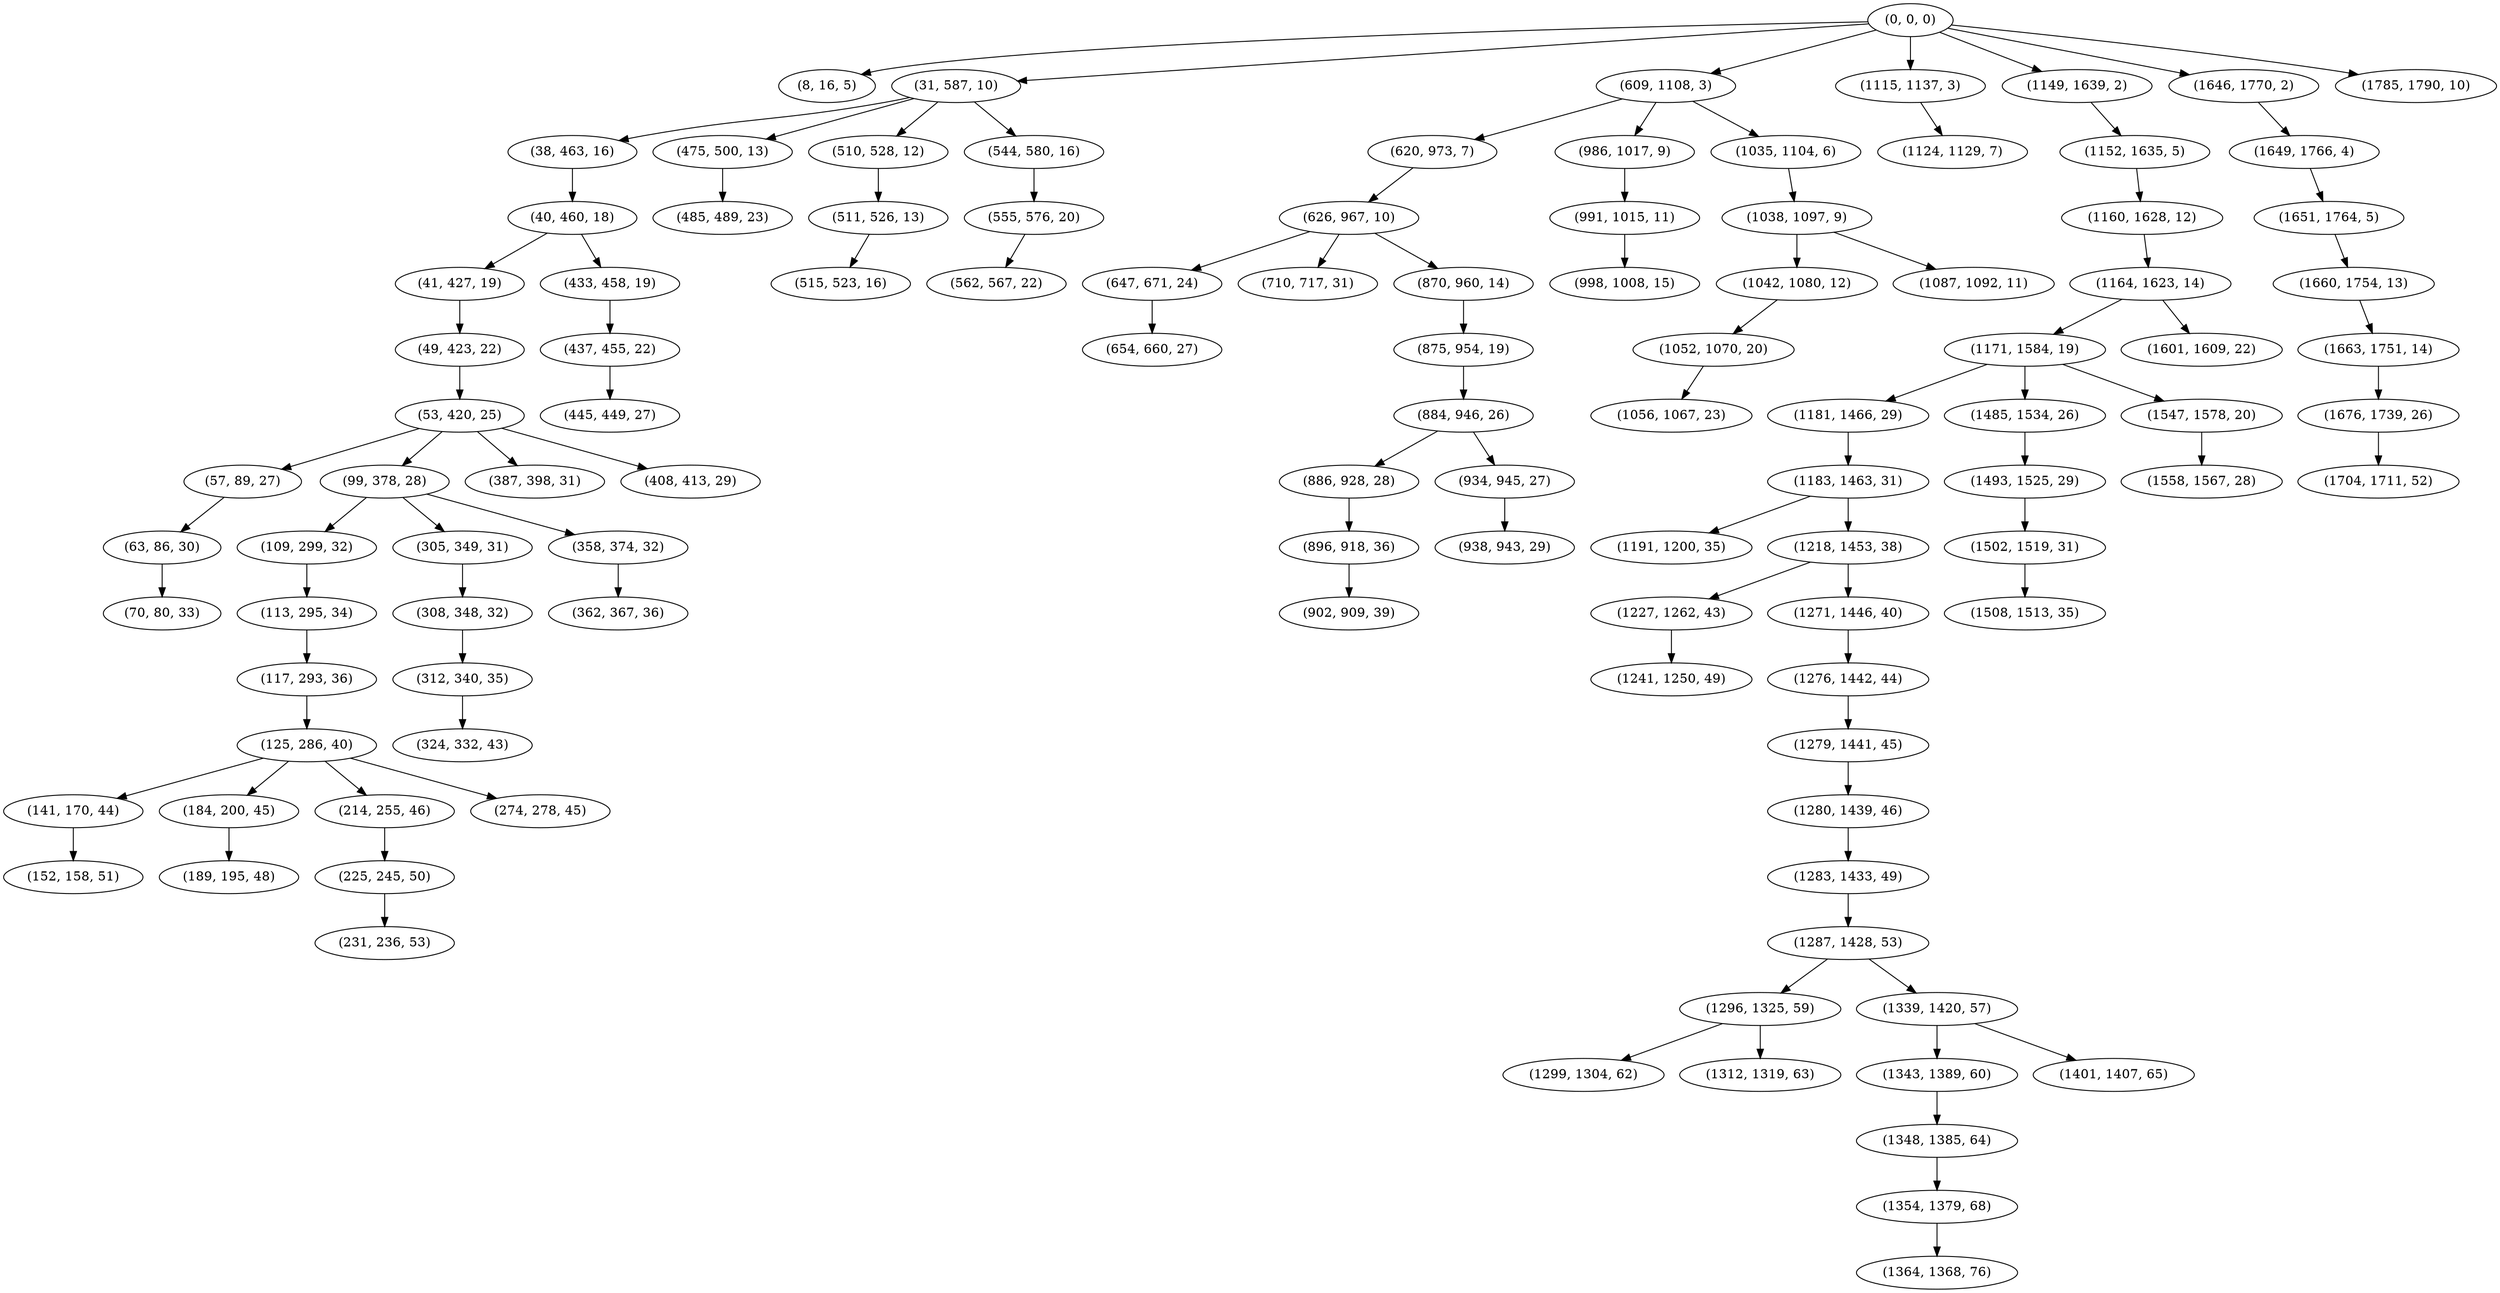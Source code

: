 digraph tree {
    "(0, 0, 0)";
    "(8, 16, 5)";
    "(31, 587, 10)";
    "(38, 463, 16)";
    "(40, 460, 18)";
    "(41, 427, 19)";
    "(49, 423, 22)";
    "(53, 420, 25)";
    "(57, 89, 27)";
    "(63, 86, 30)";
    "(70, 80, 33)";
    "(99, 378, 28)";
    "(109, 299, 32)";
    "(113, 295, 34)";
    "(117, 293, 36)";
    "(125, 286, 40)";
    "(141, 170, 44)";
    "(152, 158, 51)";
    "(184, 200, 45)";
    "(189, 195, 48)";
    "(214, 255, 46)";
    "(225, 245, 50)";
    "(231, 236, 53)";
    "(274, 278, 45)";
    "(305, 349, 31)";
    "(308, 348, 32)";
    "(312, 340, 35)";
    "(324, 332, 43)";
    "(358, 374, 32)";
    "(362, 367, 36)";
    "(387, 398, 31)";
    "(408, 413, 29)";
    "(433, 458, 19)";
    "(437, 455, 22)";
    "(445, 449, 27)";
    "(475, 500, 13)";
    "(485, 489, 23)";
    "(510, 528, 12)";
    "(511, 526, 13)";
    "(515, 523, 16)";
    "(544, 580, 16)";
    "(555, 576, 20)";
    "(562, 567, 22)";
    "(609, 1108, 3)";
    "(620, 973, 7)";
    "(626, 967, 10)";
    "(647, 671, 24)";
    "(654, 660, 27)";
    "(710, 717, 31)";
    "(870, 960, 14)";
    "(875, 954, 19)";
    "(884, 946, 26)";
    "(886, 928, 28)";
    "(896, 918, 36)";
    "(902, 909, 39)";
    "(934, 945, 27)";
    "(938, 943, 29)";
    "(986, 1017, 9)";
    "(991, 1015, 11)";
    "(998, 1008, 15)";
    "(1035, 1104, 6)";
    "(1038, 1097, 9)";
    "(1042, 1080, 12)";
    "(1052, 1070, 20)";
    "(1056, 1067, 23)";
    "(1087, 1092, 11)";
    "(1115, 1137, 3)";
    "(1124, 1129, 7)";
    "(1149, 1639, 2)";
    "(1152, 1635, 5)";
    "(1160, 1628, 12)";
    "(1164, 1623, 14)";
    "(1171, 1584, 19)";
    "(1181, 1466, 29)";
    "(1183, 1463, 31)";
    "(1191, 1200, 35)";
    "(1218, 1453, 38)";
    "(1227, 1262, 43)";
    "(1241, 1250, 49)";
    "(1271, 1446, 40)";
    "(1276, 1442, 44)";
    "(1279, 1441, 45)";
    "(1280, 1439, 46)";
    "(1283, 1433, 49)";
    "(1287, 1428, 53)";
    "(1296, 1325, 59)";
    "(1299, 1304, 62)";
    "(1312, 1319, 63)";
    "(1339, 1420, 57)";
    "(1343, 1389, 60)";
    "(1348, 1385, 64)";
    "(1354, 1379, 68)";
    "(1364, 1368, 76)";
    "(1401, 1407, 65)";
    "(1485, 1534, 26)";
    "(1493, 1525, 29)";
    "(1502, 1519, 31)";
    "(1508, 1513, 35)";
    "(1547, 1578, 20)";
    "(1558, 1567, 28)";
    "(1601, 1609, 22)";
    "(1646, 1770, 2)";
    "(1649, 1766, 4)";
    "(1651, 1764, 5)";
    "(1660, 1754, 13)";
    "(1663, 1751, 14)";
    "(1676, 1739, 26)";
    "(1704, 1711, 52)";
    "(1785, 1790, 10)";
    "(0, 0, 0)" -> "(8, 16, 5)";
    "(0, 0, 0)" -> "(31, 587, 10)";
    "(0, 0, 0)" -> "(609, 1108, 3)";
    "(0, 0, 0)" -> "(1115, 1137, 3)";
    "(0, 0, 0)" -> "(1149, 1639, 2)";
    "(0, 0, 0)" -> "(1646, 1770, 2)";
    "(0, 0, 0)" -> "(1785, 1790, 10)";
    "(31, 587, 10)" -> "(38, 463, 16)";
    "(31, 587, 10)" -> "(475, 500, 13)";
    "(31, 587, 10)" -> "(510, 528, 12)";
    "(31, 587, 10)" -> "(544, 580, 16)";
    "(38, 463, 16)" -> "(40, 460, 18)";
    "(40, 460, 18)" -> "(41, 427, 19)";
    "(40, 460, 18)" -> "(433, 458, 19)";
    "(41, 427, 19)" -> "(49, 423, 22)";
    "(49, 423, 22)" -> "(53, 420, 25)";
    "(53, 420, 25)" -> "(57, 89, 27)";
    "(53, 420, 25)" -> "(99, 378, 28)";
    "(53, 420, 25)" -> "(387, 398, 31)";
    "(53, 420, 25)" -> "(408, 413, 29)";
    "(57, 89, 27)" -> "(63, 86, 30)";
    "(63, 86, 30)" -> "(70, 80, 33)";
    "(99, 378, 28)" -> "(109, 299, 32)";
    "(99, 378, 28)" -> "(305, 349, 31)";
    "(99, 378, 28)" -> "(358, 374, 32)";
    "(109, 299, 32)" -> "(113, 295, 34)";
    "(113, 295, 34)" -> "(117, 293, 36)";
    "(117, 293, 36)" -> "(125, 286, 40)";
    "(125, 286, 40)" -> "(141, 170, 44)";
    "(125, 286, 40)" -> "(184, 200, 45)";
    "(125, 286, 40)" -> "(214, 255, 46)";
    "(125, 286, 40)" -> "(274, 278, 45)";
    "(141, 170, 44)" -> "(152, 158, 51)";
    "(184, 200, 45)" -> "(189, 195, 48)";
    "(214, 255, 46)" -> "(225, 245, 50)";
    "(225, 245, 50)" -> "(231, 236, 53)";
    "(305, 349, 31)" -> "(308, 348, 32)";
    "(308, 348, 32)" -> "(312, 340, 35)";
    "(312, 340, 35)" -> "(324, 332, 43)";
    "(358, 374, 32)" -> "(362, 367, 36)";
    "(433, 458, 19)" -> "(437, 455, 22)";
    "(437, 455, 22)" -> "(445, 449, 27)";
    "(475, 500, 13)" -> "(485, 489, 23)";
    "(510, 528, 12)" -> "(511, 526, 13)";
    "(511, 526, 13)" -> "(515, 523, 16)";
    "(544, 580, 16)" -> "(555, 576, 20)";
    "(555, 576, 20)" -> "(562, 567, 22)";
    "(609, 1108, 3)" -> "(620, 973, 7)";
    "(609, 1108, 3)" -> "(986, 1017, 9)";
    "(609, 1108, 3)" -> "(1035, 1104, 6)";
    "(620, 973, 7)" -> "(626, 967, 10)";
    "(626, 967, 10)" -> "(647, 671, 24)";
    "(626, 967, 10)" -> "(710, 717, 31)";
    "(626, 967, 10)" -> "(870, 960, 14)";
    "(647, 671, 24)" -> "(654, 660, 27)";
    "(870, 960, 14)" -> "(875, 954, 19)";
    "(875, 954, 19)" -> "(884, 946, 26)";
    "(884, 946, 26)" -> "(886, 928, 28)";
    "(884, 946, 26)" -> "(934, 945, 27)";
    "(886, 928, 28)" -> "(896, 918, 36)";
    "(896, 918, 36)" -> "(902, 909, 39)";
    "(934, 945, 27)" -> "(938, 943, 29)";
    "(986, 1017, 9)" -> "(991, 1015, 11)";
    "(991, 1015, 11)" -> "(998, 1008, 15)";
    "(1035, 1104, 6)" -> "(1038, 1097, 9)";
    "(1038, 1097, 9)" -> "(1042, 1080, 12)";
    "(1038, 1097, 9)" -> "(1087, 1092, 11)";
    "(1042, 1080, 12)" -> "(1052, 1070, 20)";
    "(1052, 1070, 20)" -> "(1056, 1067, 23)";
    "(1115, 1137, 3)" -> "(1124, 1129, 7)";
    "(1149, 1639, 2)" -> "(1152, 1635, 5)";
    "(1152, 1635, 5)" -> "(1160, 1628, 12)";
    "(1160, 1628, 12)" -> "(1164, 1623, 14)";
    "(1164, 1623, 14)" -> "(1171, 1584, 19)";
    "(1164, 1623, 14)" -> "(1601, 1609, 22)";
    "(1171, 1584, 19)" -> "(1181, 1466, 29)";
    "(1171, 1584, 19)" -> "(1485, 1534, 26)";
    "(1171, 1584, 19)" -> "(1547, 1578, 20)";
    "(1181, 1466, 29)" -> "(1183, 1463, 31)";
    "(1183, 1463, 31)" -> "(1191, 1200, 35)";
    "(1183, 1463, 31)" -> "(1218, 1453, 38)";
    "(1218, 1453, 38)" -> "(1227, 1262, 43)";
    "(1218, 1453, 38)" -> "(1271, 1446, 40)";
    "(1227, 1262, 43)" -> "(1241, 1250, 49)";
    "(1271, 1446, 40)" -> "(1276, 1442, 44)";
    "(1276, 1442, 44)" -> "(1279, 1441, 45)";
    "(1279, 1441, 45)" -> "(1280, 1439, 46)";
    "(1280, 1439, 46)" -> "(1283, 1433, 49)";
    "(1283, 1433, 49)" -> "(1287, 1428, 53)";
    "(1287, 1428, 53)" -> "(1296, 1325, 59)";
    "(1287, 1428, 53)" -> "(1339, 1420, 57)";
    "(1296, 1325, 59)" -> "(1299, 1304, 62)";
    "(1296, 1325, 59)" -> "(1312, 1319, 63)";
    "(1339, 1420, 57)" -> "(1343, 1389, 60)";
    "(1339, 1420, 57)" -> "(1401, 1407, 65)";
    "(1343, 1389, 60)" -> "(1348, 1385, 64)";
    "(1348, 1385, 64)" -> "(1354, 1379, 68)";
    "(1354, 1379, 68)" -> "(1364, 1368, 76)";
    "(1485, 1534, 26)" -> "(1493, 1525, 29)";
    "(1493, 1525, 29)" -> "(1502, 1519, 31)";
    "(1502, 1519, 31)" -> "(1508, 1513, 35)";
    "(1547, 1578, 20)" -> "(1558, 1567, 28)";
    "(1646, 1770, 2)" -> "(1649, 1766, 4)";
    "(1649, 1766, 4)" -> "(1651, 1764, 5)";
    "(1651, 1764, 5)" -> "(1660, 1754, 13)";
    "(1660, 1754, 13)" -> "(1663, 1751, 14)";
    "(1663, 1751, 14)" -> "(1676, 1739, 26)";
    "(1676, 1739, 26)" -> "(1704, 1711, 52)";
}
